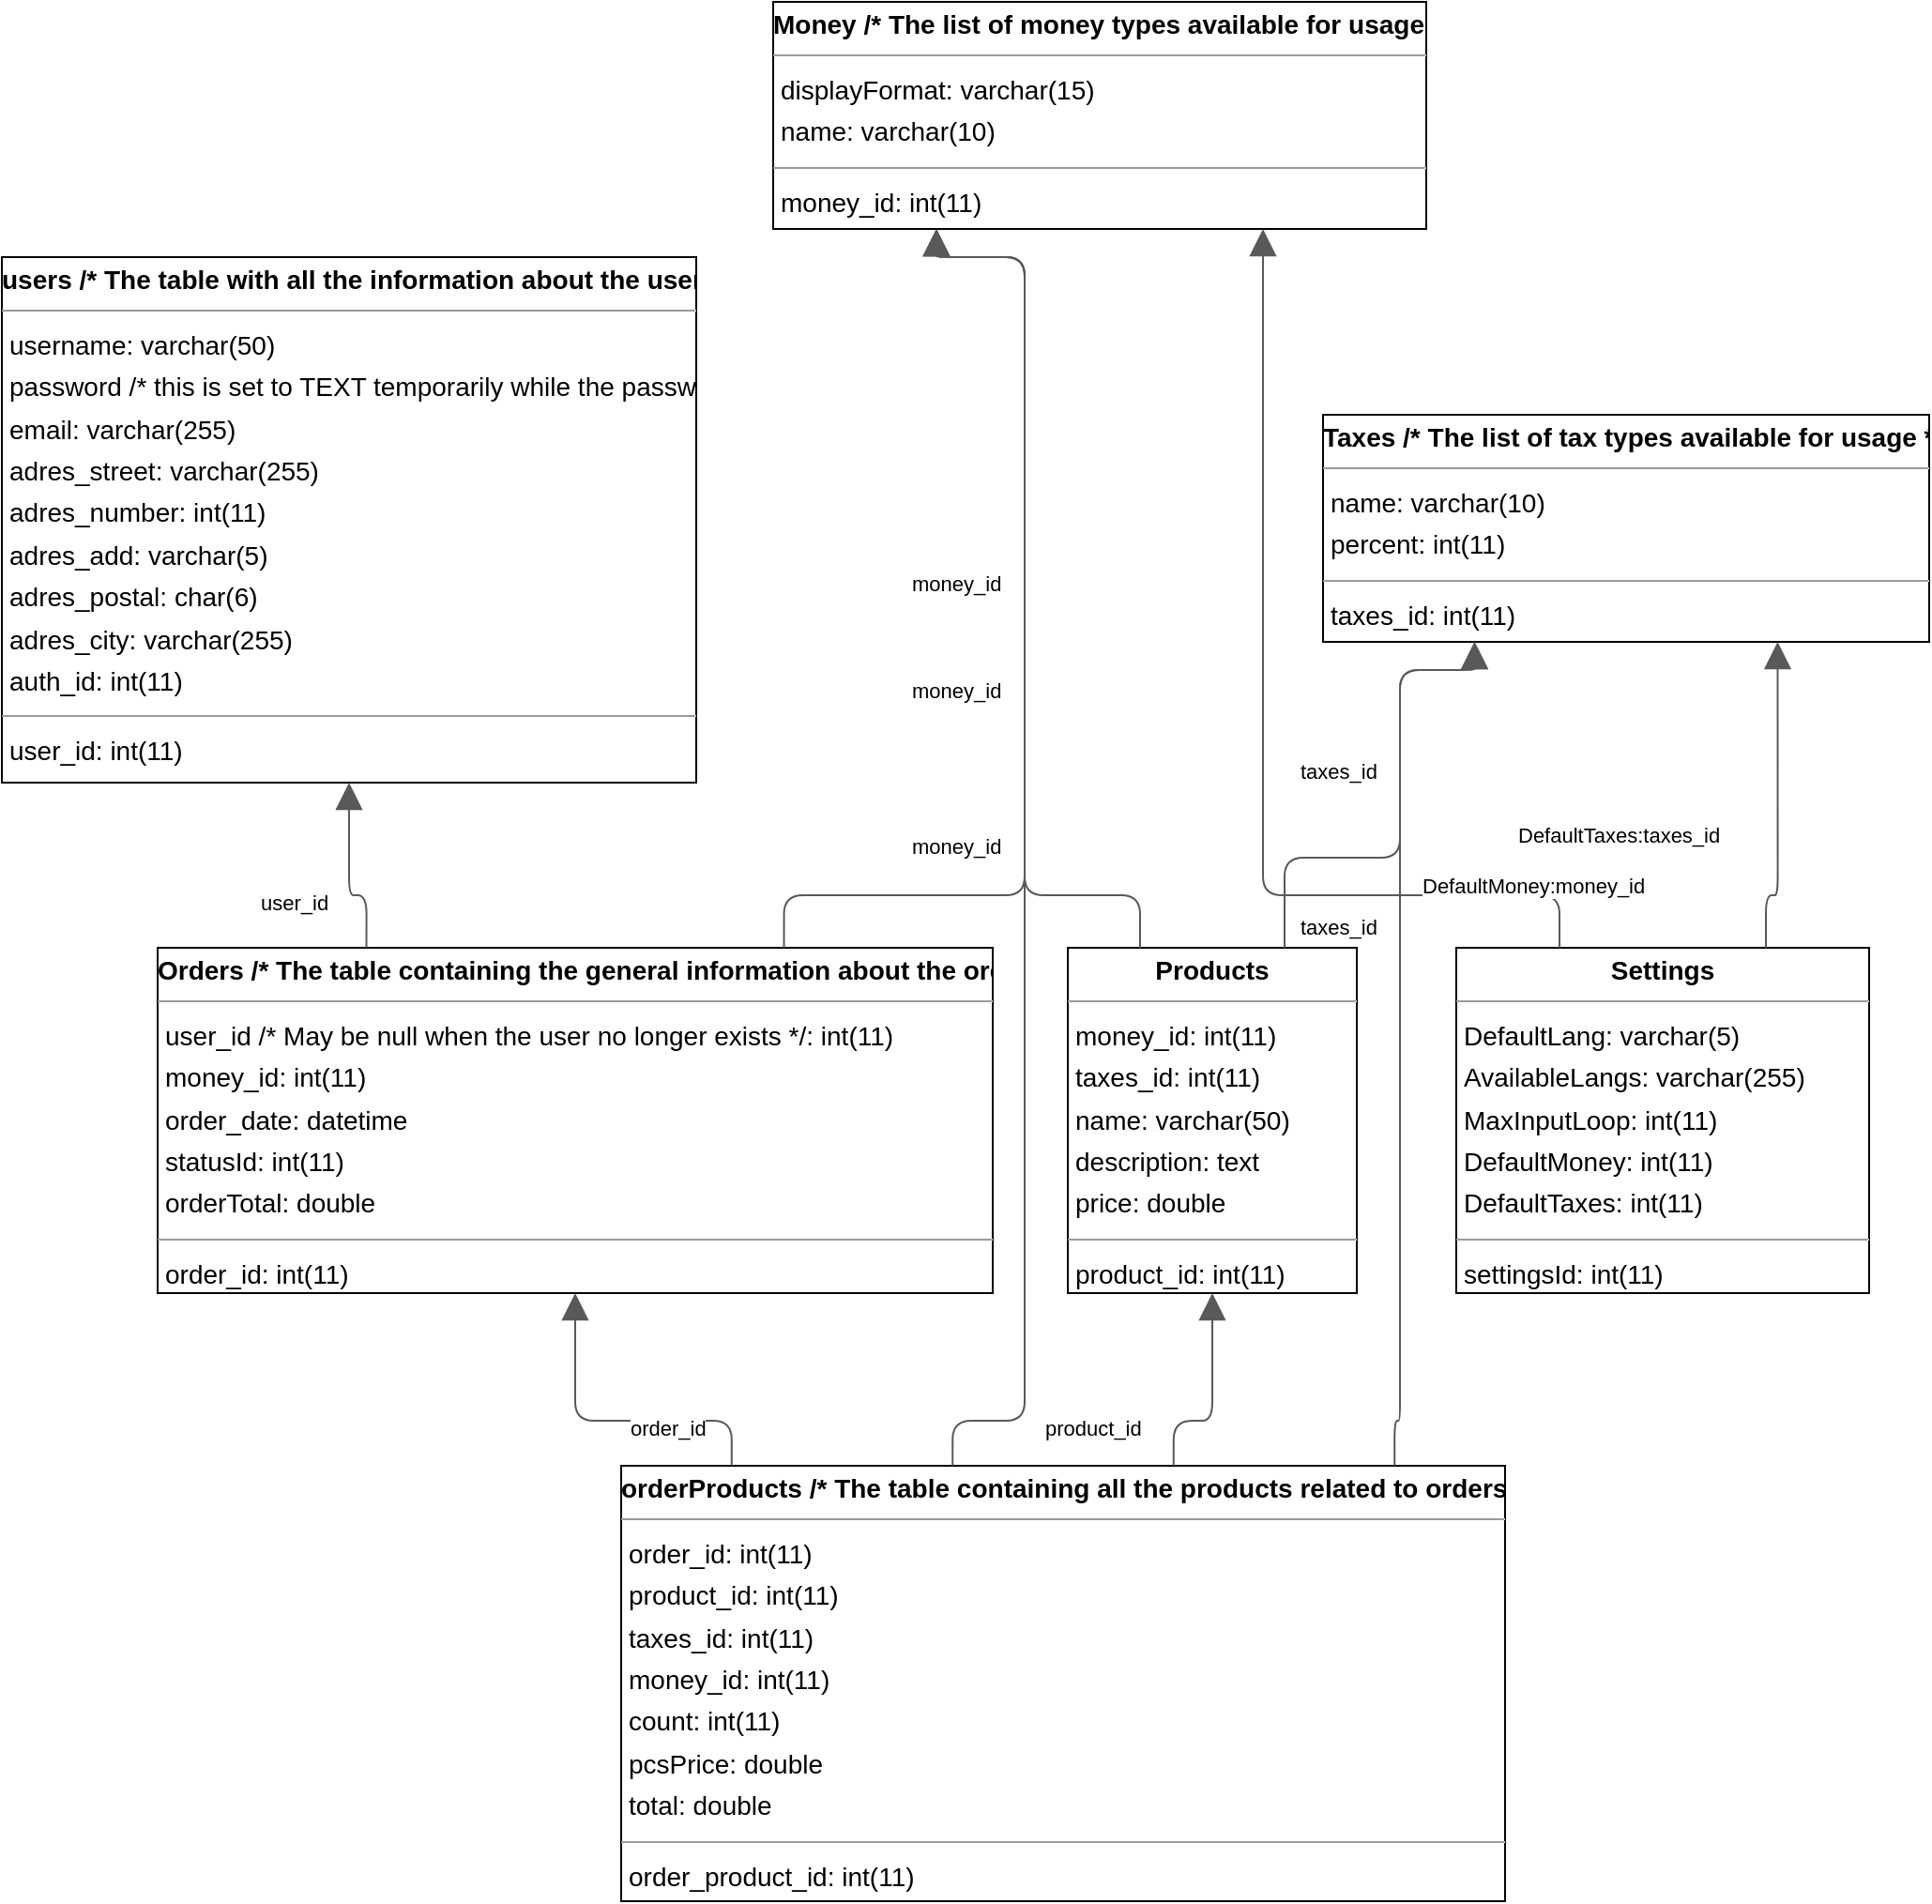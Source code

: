 <mxGraphModel dx="0" dy="0" grid="1" gridSize="10" guides="1" tooltips="1" connect="1" arrows="1" fold="1" page="0" pageScale="1" background="none" math="0" shadow="0">
  <root>
    <mxCell id="0" />
    <mxCell id="1" parent="0" />
    <mxCell id="node4" parent="1" vertex="1" value="&lt;p style=&quot;margin:0px;margin-top:4px;text-align:center;&quot;&gt;&lt;b&gt;Money  /* The list of money types available for usage */&lt;/b&gt;&lt;/p&gt;&lt;hr size=&quot;1&quot;/&gt;&lt;p style=&quot;margin:0 0 0 4px;line-height:1.6;&quot;&gt; displayFormat: varchar(15)&lt;br/&gt; name: varchar(10)&lt;/p&gt;&lt;hr size=&quot;1&quot;/&gt;&lt;p style=&quot;margin:0 0 0 4px;line-height:1.6;&quot;&gt; money_id: int(11)&lt;/p&gt;" style="verticalAlign=top;align=left;overflow=fill;fontSize=14;fontFamily=Helvetica;html=1;rounded=0;shadow=0;comic=0;labelBackgroundColor=none;strokeWidth=1;">
      <mxGeometry x="175" y="-140" width="348" height="121" as="geometry" />
    </mxCell>
    <mxCell id="node5" parent="1" vertex="1" value="&lt;p style=&quot;margin:0px;margin-top:4px;text-align:center;&quot;&gt;&lt;b&gt;Orders  /* The table containing the general information about the orders */&lt;/b&gt;&lt;/p&gt;&lt;hr size=&quot;1&quot;/&gt;&lt;p style=&quot;margin:0 0 0 4px;line-height:1.6;&quot;&gt; user_id  /* May be null when the user no longer exists */: int(11)&lt;br/&gt; money_id: int(11)&lt;br/&gt; order_date: datetime&lt;br/&gt; statusId: int(11)&lt;br/&gt; orderTotal: double&lt;/p&gt;&lt;hr size=&quot;1&quot;/&gt;&lt;p style=&quot;margin:0 0 0 4px;line-height:1.6;&quot;&gt; order_id: int(11)&lt;/p&gt;" style="verticalAlign=top;align=left;overflow=fill;fontSize=14;fontFamily=Helvetica;html=1;rounded=0;shadow=0;comic=0;labelBackgroundColor=none;strokeWidth=1;">
      <mxGeometry x="-153" y="364" width="445" height="184" as="geometry" />
    </mxCell>
    <mxCell id="node3" parent="1" vertex="1" value="&lt;p style=&quot;margin:0px;margin-top:4px;text-align:center;&quot;&gt;&lt;b&gt;Products&lt;/b&gt;&lt;/p&gt;&lt;hr size=&quot;1&quot;/&gt;&lt;p style=&quot;margin:0 0 0 4px;line-height:1.6;&quot;&gt; money_id: int(11)&lt;br/&gt; taxes_id: int(11)&lt;br/&gt; name: varchar(50)&lt;br/&gt; description: text&lt;br/&gt; price: double&lt;/p&gt;&lt;hr size=&quot;1&quot;/&gt;&lt;p style=&quot;margin:0 0 0 4px;line-height:1.6;&quot;&gt; product_id: int(11)&lt;/p&gt;" style="verticalAlign=top;align=left;overflow=fill;fontSize=14;fontFamily=Helvetica;html=1;rounded=0;shadow=0;comic=0;labelBackgroundColor=none;strokeWidth=1;">
      <mxGeometry x="332" y="364" width="154" height="184" as="geometry" />
    </mxCell>
    <mxCell id="node6" parent="1" vertex="1" value="&lt;p style=&quot;margin:0px;margin-top:4px;text-align:center;&quot;&gt;&lt;b&gt;Settings&lt;/b&gt;&lt;/p&gt;&lt;hr size=&quot;1&quot;/&gt;&lt;p style=&quot;margin:0 0 0 4px;line-height:1.6;&quot;&gt; DefaultLang: varchar(5)&lt;br/&gt; AvailableLangs: varchar(255)&lt;br/&gt; MaxInputLoop: int(11)&lt;br/&gt; DefaultMoney: int(11)&lt;br/&gt; DefaultTaxes: int(11)&lt;/p&gt;&lt;hr size=&quot;1&quot;/&gt;&lt;p style=&quot;margin:0 0 0 4px;line-height:1.6;&quot;&gt; settingsId: int(11)&lt;/p&gt;" style="verticalAlign=top;align=left;overflow=fill;fontSize=14;fontFamily=Helvetica;html=1;rounded=0;shadow=0;comic=0;labelBackgroundColor=none;strokeWidth=1;">
      <mxGeometry x="539" y="364" width="220" height="184" as="geometry" />
    </mxCell>
    <mxCell id="node2" parent="1" vertex="1" value="&lt;p style=&quot;margin:0px;margin-top:4px;text-align:center;&quot;&gt;&lt;b&gt;Taxes  /* The list of tax types available for usage */&lt;/b&gt;&lt;/p&gt;&lt;hr size=&quot;1&quot;/&gt;&lt;p style=&quot;margin:0 0 0 4px;line-height:1.6;&quot;&gt; name: varchar(10)&lt;br/&gt; percent: int(11)&lt;/p&gt;&lt;hr size=&quot;1&quot;/&gt;&lt;p style=&quot;margin:0 0 0 4px;line-height:1.6;&quot;&gt; taxes_id: int(11)&lt;/p&gt;" style="verticalAlign=top;align=left;overflow=fill;fontSize=14;fontFamily=Helvetica;html=1;rounded=0;shadow=0;comic=0;labelBackgroundColor=none;strokeWidth=1;">
      <mxGeometry x="468" y="80" width="323" height="121" as="geometry" />
    </mxCell>
    <mxCell id="node0" parent="1" vertex="1" value="&lt;p style=&quot;margin:0px;margin-top:4px;text-align:center;&quot;&gt;&lt;b&gt;orderProducts  /* The table containing all the products related to orders */&lt;/b&gt;&lt;/p&gt;&lt;hr size=&quot;1&quot;/&gt;&lt;p style=&quot;margin:0 0 0 4px;line-height:1.6;&quot;&gt; order_id: int(11)&lt;br/&gt; product_id: int(11)&lt;br/&gt; taxes_id: int(11)&lt;br/&gt; money_id: int(11)&lt;br/&gt; count: int(11)&lt;br/&gt; pcsPrice: double&lt;br/&gt; total: double&lt;/p&gt;&lt;hr size=&quot;1&quot;/&gt;&lt;p style=&quot;margin:0 0 0 4px;line-height:1.6;&quot;&gt; order_product_id: int(11)&lt;/p&gt;" style="verticalAlign=top;align=left;overflow=fill;fontSize=14;fontFamily=Helvetica;html=1;rounded=0;shadow=0;comic=0;labelBackgroundColor=none;strokeWidth=1;">
      <mxGeometry x="94" y="640" width="471" height="232" as="geometry" />
    </mxCell>
    <mxCell id="node1" parent="1" vertex="1" value="&lt;p style=&quot;margin:0px;margin-top:4px;text-align:center;&quot;&gt;&lt;b&gt;users  /* The table with all the information about the users */&lt;/b&gt;&lt;/p&gt;&lt;hr size=&quot;1&quot;/&gt;&lt;p style=&quot;margin:0 0 0 4px;line-height:1.6;&quot;&gt; username: varchar(50)&lt;br/&gt; password  /* this is set to TEXT temporarily while the password handling i... */: text&lt;br/&gt; email: varchar(255)&lt;br/&gt; adres_street: varchar(255)&lt;br/&gt; adres_number: int(11)&lt;br/&gt; adres_add: varchar(5)&lt;br/&gt; adres_postal: char(6)&lt;br/&gt; adres_city: varchar(255)&lt;br/&gt; auth_id: int(11)&lt;/p&gt;&lt;hr size=&quot;1&quot;/&gt;&lt;p style=&quot;margin:0 0 0 4px;line-height:1.6;&quot;&gt; user_id: int(11)&lt;/p&gt;" style="verticalAlign=top;align=left;overflow=fill;fontSize=14;fontFamily=Helvetica;html=1;rounded=0;shadow=0;comic=0;labelBackgroundColor=none;strokeWidth=1;">
      <mxGeometry x="-236" y="-4" width="370" height="280" as="geometry" />
    </mxCell>
    <mxCell id="edge3" edge="1" value="" parent="1" source="node5" target="node4" style="html=1;rounded=1;edgeStyle=orthogonalEdgeStyle;dashed=0;startArrow=none;endArrow=block;endSize=12;strokeColor=#595959;exitX=0.750;exitY=0.000;exitDx=0;exitDy=0;entryX=0.250;entryY=1.000;entryDx=0;entryDy=0;">
      <mxGeometry width="50" height="50" relative="1" as="geometry">
        <Array as="points">
          <mxPoint x="180" y="336" />
          <mxPoint x="309" y="336" />
          <mxPoint x="309" y="-4" />
          <mxPoint x="262" y="-4" />
        </Array>
      </mxGeometry>
    </mxCell>
    <mxCell id="label20" parent="edge3" vertex="1" connectable="0" value="money_id" style="edgeLabel;resizable=0;html=1;align=left;verticalAlign=top;strokeColor=default;">
      <mxGeometry x="247" y="214" as="geometry" />
    </mxCell>
    <mxCell id="edge2" edge="1" value="" parent="1" source="node5" target="node1" style="html=1;rounded=1;edgeStyle=orthogonalEdgeStyle;dashed=0;startArrow=none;endArrow=block;endSize=12;strokeColor=#595959;exitX=0.250;exitY=0.000;exitDx=0;exitDy=0;entryX=0.500;entryY=1.000;entryDx=0;entryDy=0;">
      <mxGeometry width="50" height="50" relative="1" as="geometry">
        <Array as="points">
          <mxPoint x="-42" y="336" />
          <mxPoint x="-51" y="336" />
        </Array>
      </mxGeometry>
    </mxCell>
    <mxCell id="label14" parent="edge2" vertex="1" connectable="0" value="user_id" style="edgeLabel;resizable=0;html=1;align=left;verticalAlign=top;strokeColor=default;">
      <mxGeometry x="-100" y="327" as="geometry" />
    </mxCell>
    <mxCell id="edge4" edge="1" value="" parent="1" source="node3" target="node4" style="html=1;rounded=1;edgeStyle=orthogonalEdgeStyle;dashed=0;startArrow=none;endArrow=block;endSize=12;strokeColor=#595959;exitX=0.250;exitY=0.000;exitDx=0;exitDy=0;entryX=0.250;entryY=1.000;entryDx=0;entryDy=0;">
      <mxGeometry width="50" height="50" relative="1" as="geometry">
        <Array as="points">
          <mxPoint x="371" y="336" />
          <mxPoint x="309" y="336" />
          <mxPoint x="309" y="-4" />
          <mxPoint x="262" y="-4" />
        </Array>
      </mxGeometry>
    </mxCell>
    <mxCell id="label26" parent="edge4" vertex="1" connectable="0" value="money_id" style="edgeLabel;resizable=0;html=1;align=left;verticalAlign=top;strokeColor=default;">
      <mxGeometry x="247" y="157" as="geometry" />
    </mxCell>
    <mxCell id="edge9" edge="1" value="" parent="1" source="node3" target="node2" style="html=1;rounded=1;edgeStyle=orthogonalEdgeStyle;dashed=0;startArrow=none;endArrow=block;endSize=12;strokeColor=#595959;exitX=0.750;exitY=0.000;exitDx=0;exitDy=0;entryX=0.250;entryY=1.000;entryDx=0;entryDy=0;">
      <mxGeometry width="50" height="50" relative="1" as="geometry">
        <Array as="points">
          <mxPoint x="448" y="316" />
          <mxPoint x="509" y="316" />
          <mxPoint x="509" y="216" />
          <mxPoint x="548" y="216" />
        </Array>
      </mxGeometry>
    </mxCell>
    <mxCell id="label56" parent="edge9" vertex="1" connectable="0" value="taxes_id" style="edgeLabel;resizable=0;html=1;align=left;verticalAlign=top;strokeColor=default;">
      <mxGeometry x="454" y="257" as="geometry" />
    </mxCell>
    <mxCell id="edge6" edge="1" value="" parent="1" source="node6" target="node4" style="html=1;rounded=1;edgeStyle=orthogonalEdgeStyle;dashed=0;startArrow=none;endArrow=block;endSize=12;strokeColor=#595959;exitX=0.250;exitY=0.000;exitDx=0;exitDy=0;entryX=0.750;entryY=1.000;entryDx=0;entryDy=0;">
      <mxGeometry width="50" height="50" relative="1" as="geometry">
        <Array as="points">
          <mxPoint x="594" y="336" />
          <mxPoint x="436" y="336" />
        </Array>
      </mxGeometry>
    </mxCell>
    <mxCell id="label38" parent="edge6" vertex="1" connectable="0" value="DefaultMoney:money_id" style="edgeLabel;resizable=0;html=1;align=left;verticalAlign=top;strokeColor=default;">
      <mxGeometry x="519" y="318" as="geometry" />
    </mxCell>
    <mxCell id="edge5" edge="1" value="" parent="1" source="node6" target="node2" style="html=1;rounded=1;edgeStyle=orthogonalEdgeStyle;dashed=0;startArrow=none;endArrow=block;endSize=12;strokeColor=#595959;exitX=0.750;exitY=0.000;exitDx=0;exitDy=0;entryX=0.750;entryY=1.000;entryDx=0;entryDy=0;">
      <mxGeometry width="50" height="50" relative="1" as="geometry">
        <Array as="points">
          <mxPoint x="704" y="336" />
          <mxPoint x="710" y="336" />
        </Array>
      </mxGeometry>
    </mxCell>
    <mxCell id="label32" parent="edge5" vertex="1" connectable="0" value="DefaultTaxes:taxes_id" style="edgeLabel;resizable=0;html=1;align=left;verticalAlign=top;strokeColor=default;">
      <mxGeometry x="570" y="291" as="geometry" />
    </mxCell>
    <mxCell id="edge8" edge="1" value="" parent="1" source="node0" target="node4" style="html=1;rounded=1;edgeStyle=orthogonalEdgeStyle;dashed=0;startArrow=none;endArrow=block;endSize=12;strokeColor=#595959;exitX=0.375;exitY=0.000;exitDx=0;exitDy=0;entryX=0.250;entryY=1.000;entryDx=0;entryDy=0;">
      <mxGeometry width="50" height="50" relative="1" as="geometry">
        <Array as="points">
          <mxPoint x="270" y="616" />
          <mxPoint x="309" y="616" />
          <mxPoint x="309" y="-4" />
          <mxPoint x="262" y="-4" />
        </Array>
      </mxGeometry>
    </mxCell>
    <mxCell id="label50" parent="edge8" vertex="1" connectable="0" value="money_id" style="edgeLabel;resizable=0;html=1;align=left;verticalAlign=top;strokeColor=default;">
      <mxGeometry x="247" y="297" as="geometry" />
    </mxCell>
    <mxCell id="edge7" edge="1" value="" parent="1" source="node0" target="node5" style="html=1;rounded=1;edgeStyle=orthogonalEdgeStyle;dashed=0;startArrow=none;endArrow=block;endSize=12;strokeColor=#595959;exitX=0.125;exitY=0.000;exitDx=0;exitDy=0;entryX=0.500;entryY=1.000;entryDx=0;entryDy=0;">
      <mxGeometry width="50" height="50" relative="1" as="geometry">
        <Array as="points">
          <mxPoint x="152" y="616" />
          <mxPoint x="69" y="616" />
        </Array>
      </mxGeometry>
    </mxCell>
    <mxCell id="label44" parent="edge7" vertex="1" connectable="0" value="order_id" style="edgeLabel;resizable=0;html=1;align=left;verticalAlign=top;strokeColor=default;">
      <mxGeometry x="97" y="607" as="geometry" />
    </mxCell>
    <mxCell id="edge0" edge="1" value="" parent="1" source="node0" target="node3" style="html=1;rounded=1;edgeStyle=orthogonalEdgeStyle;dashed=0;startArrow=none;endArrow=block;endSize=12;strokeColor=#595959;exitX=0.625;exitY=0.000;exitDx=0;exitDy=0;entryX=0.500;entryY=1.000;entryDx=0;entryDy=0;">
      <mxGeometry width="50" height="50" relative="1" as="geometry">
        <Array as="points">
          <mxPoint x="388" y="616" />
          <mxPoint x="409" y="616" />
        </Array>
      </mxGeometry>
    </mxCell>
    <mxCell id="label2" parent="edge0" vertex="1" connectable="0" value="product_id" style="edgeLabel;resizable=0;html=1;align=left;verticalAlign=top;strokeColor=default;">
      <mxGeometry x="318" y="607" as="geometry" />
    </mxCell>
    <mxCell id="edge1" edge="1" value="" parent="1" source="node0" target="node2" style="html=1;rounded=1;edgeStyle=orthogonalEdgeStyle;dashed=0;startArrow=none;endArrow=block;endSize=12;strokeColor=#595959;exitX=0.875;exitY=0.000;exitDx=0;exitDy=0;entryX=0.250;entryY=1.000;entryDx=0;entryDy=0;">
      <mxGeometry width="50" height="50" relative="1" as="geometry">
        <Array as="points">
          <mxPoint x="506" y="616" />
          <mxPoint x="509" y="616" />
          <mxPoint x="509" y="216" />
          <mxPoint x="548" y="216" />
        </Array>
      </mxGeometry>
    </mxCell>
    <mxCell id="label8" parent="edge1" vertex="1" connectable="0" value="taxes_id" style="edgeLabel;resizable=0;html=1;align=left;verticalAlign=top;strokeColor=default;">
      <mxGeometry x="454" y="340" as="geometry" />
    </mxCell>
  </root>
</mxGraphModel>
